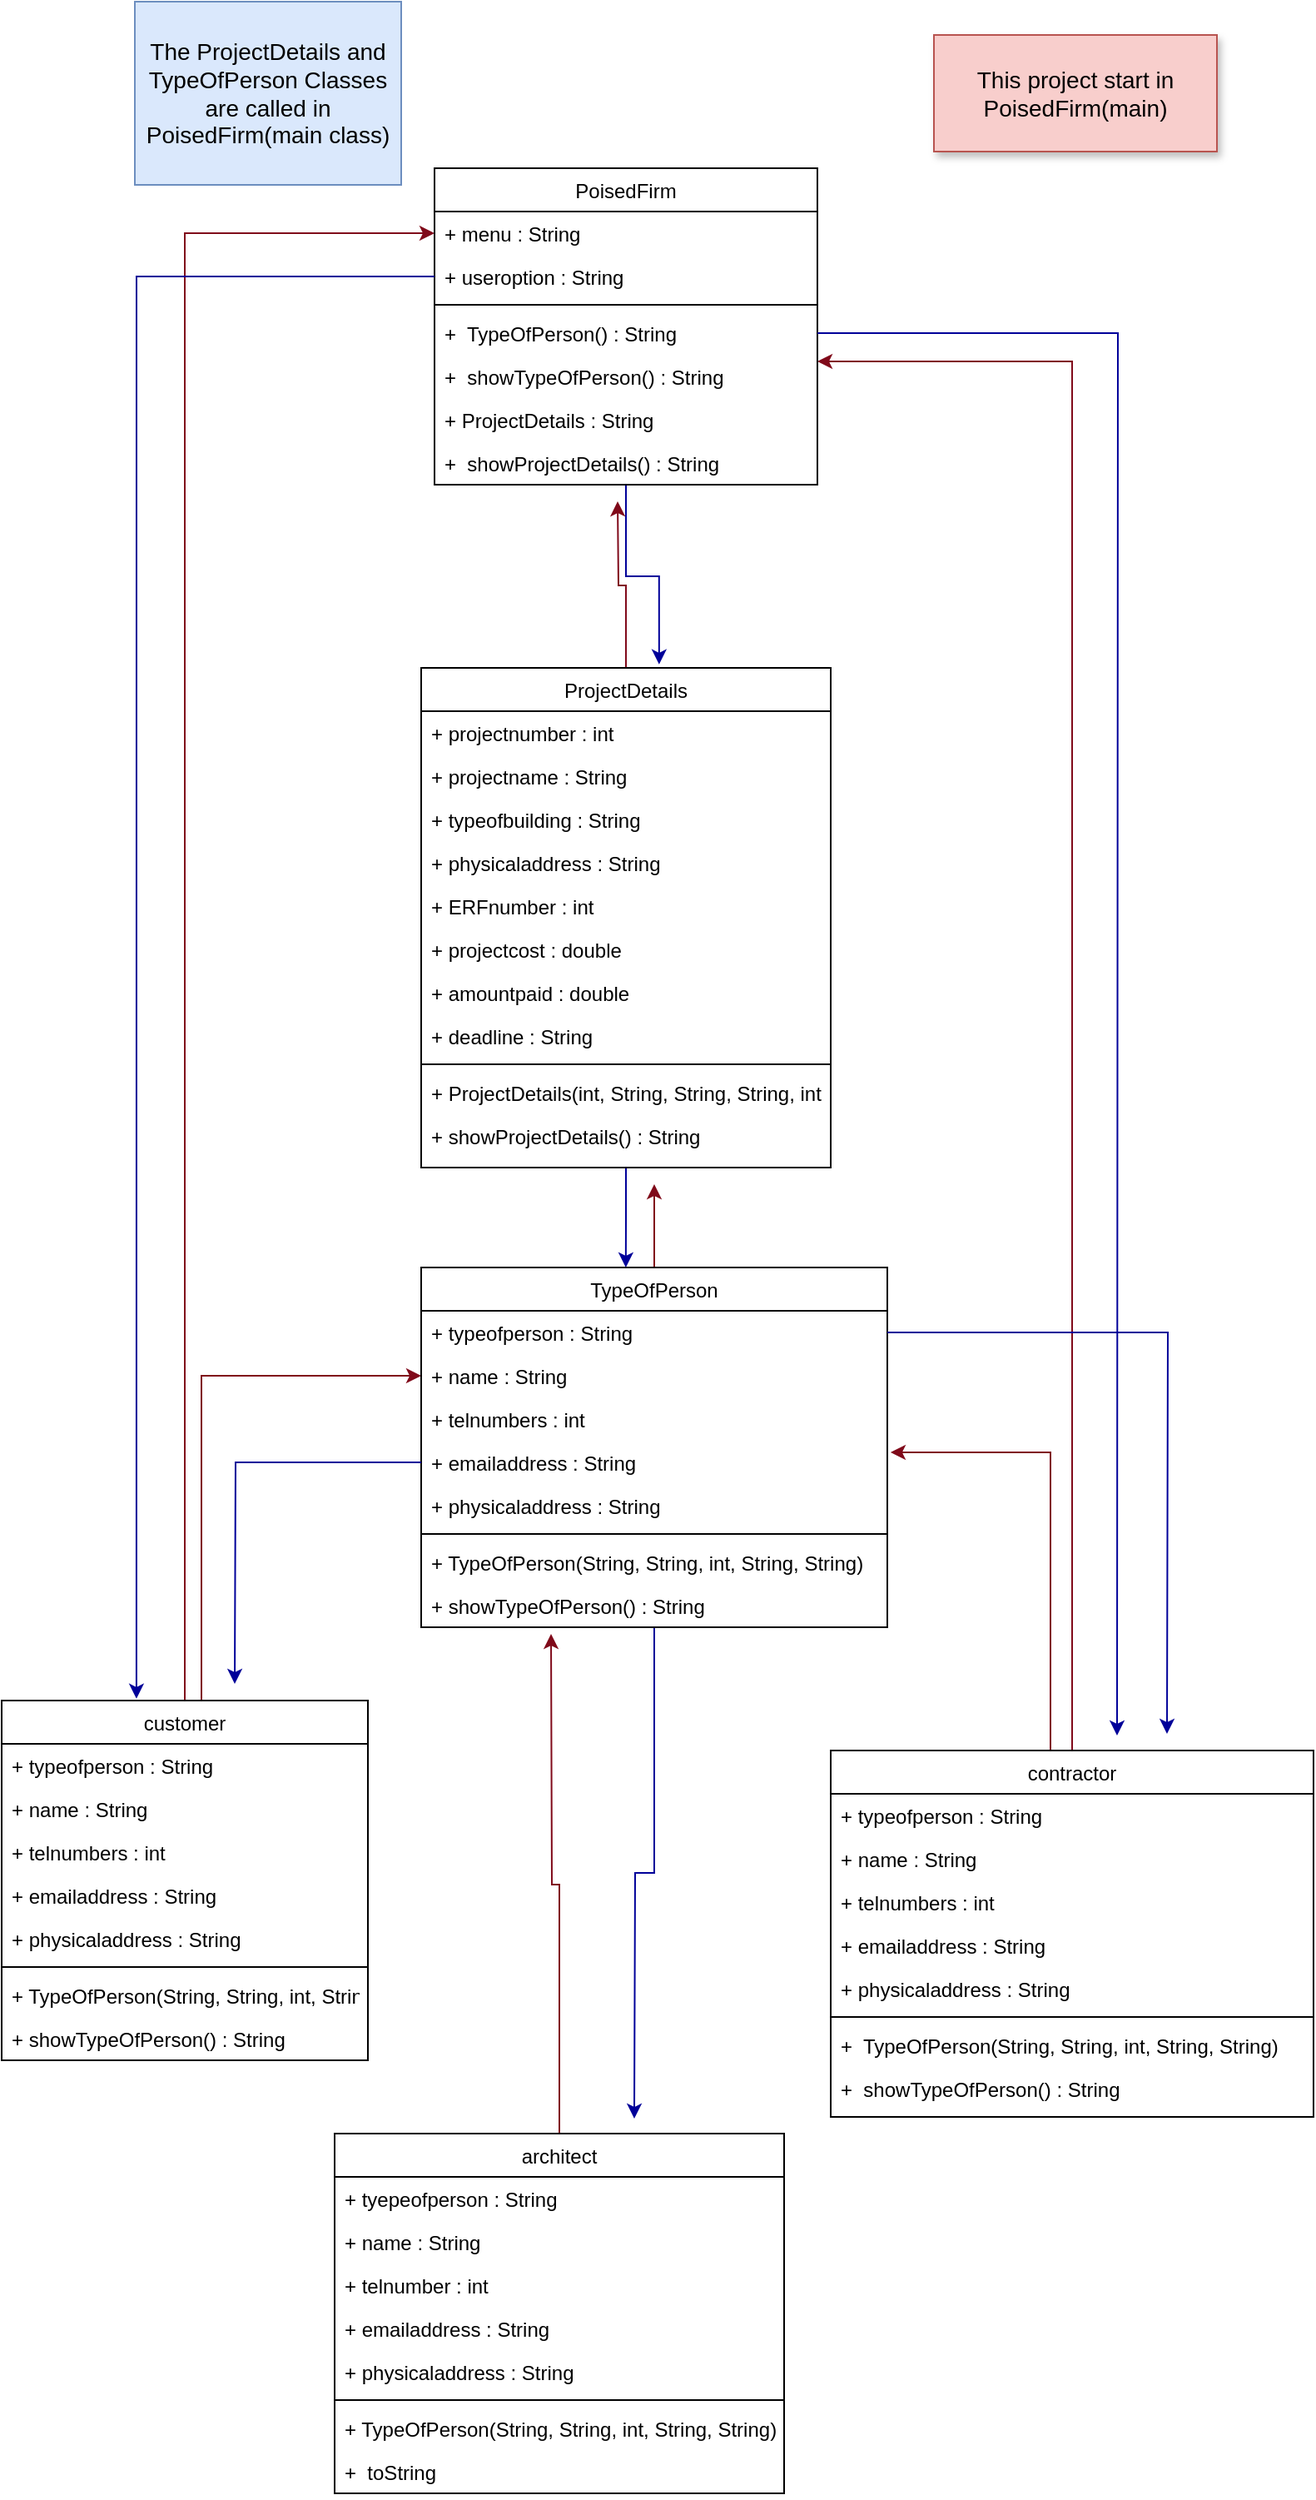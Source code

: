 <mxfile version="15.1.4" type="device"><diagram id="C5RBs43oDa-KdzZeNtuy" name="Page-1"><mxGraphModel dx="868" dy="2820" grid="1" gridSize="10" guides="1" tooltips="1" connect="1" arrows="1" fold="1" page="1" pageScale="1" pageWidth="827" pageHeight="1169" math="0" shadow="0"><root><mxCell id="WIyWlLk6GJQsqaUBKTNV-0"/><mxCell id="WIyWlLk6GJQsqaUBKTNV-1" parent="WIyWlLk6GJQsqaUBKTNV-0"/><mxCell id="G8eFqqBAsiqZUIziXCq9-68" style="edgeStyle=orthogonalEdgeStyle;rounded=0;orthogonalLoop=1;jettySize=auto;html=1;entryX=0;entryY=0.5;entryDx=0;entryDy=0;shadow=0;strokeColor=#800A1A;" edge="1" parent="WIyWlLk6GJQsqaUBKTNV-1" source="zkfFHV4jXpPFQw0GAbJ--17" target="G8eFqqBAsiqZUIziXCq9-51"><mxGeometry relative="1" as="geometry"><Array as="points"><mxPoint x="140" y="-1295"/></Array></mxGeometry></mxCell><mxCell id="G8eFqqBAsiqZUIziXCq9-77" style="edgeStyle=orthogonalEdgeStyle;rounded=0;orthogonalLoop=1;jettySize=auto;html=1;shadow=0;strokeColor=#800A1A;" edge="1" parent="WIyWlLk6GJQsqaUBKTNV-1" source="zkfFHV4jXpPFQw0GAbJ--17" target="G8eFqqBAsiqZUIziXCq9-15"><mxGeometry relative="1" as="geometry"/></mxCell><mxCell id="zkfFHV4jXpPFQw0GAbJ--17" value="customer" style="swimlane;fontStyle=0;align=center;verticalAlign=top;childLayout=stackLayout;horizontal=1;startSize=26;horizontalStack=0;resizeParent=1;resizeLast=0;collapsible=1;marginBottom=0;rounded=0;shadow=0;strokeWidth=1;" parent="WIyWlLk6GJQsqaUBKTNV-1" vertex="1"><mxGeometry x="20" y="-1100" width="220" height="216" as="geometry"><mxRectangle x="550" y="140" width="160" height="26" as="alternateBounds"/></mxGeometry></mxCell><mxCell id="zkfFHV4jXpPFQw0GAbJ--18" value="+ typeofperson : String" style="text;align=left;verticalAlign=top;spacingLeft=4;spacingRight=4;overflow=hidden;rotatable=0;points=[[0,0.5],[1,0.5]];portConstraint=eastwest;" parent="zkfFHV4jXpPFQw0GAbJ--17" vertex="1"><mxGeometry y="26" width="220" height="26" as="geometry"/></mxCell><mxCell id="zkfFHV4jXpPFQw0GAbJ--19" value="+ name : String" style="text;align=left;verticalAlign=top;spacingLeft=4;spacingRight=4;overflow=hidden;rotatable=0;points=[[0,0.5],[1,0.5]];portConstraint=eastwest;rounded=0;shadow=0;html=0;" parent="zkfFHV4jXpPFQw0GAbJ--17" vertex="1"><mxGeometry y="52" width="220" height="26" as="geometry"/></mxCell><mxCell id="zkfFHV4jXpPFQw0GAbJ--20" value="+ telnumbers : int" style="text;align=left;verticalAlign=top;spacingLeft=4;spacingRight=4;overflow=hidden;rotatable=0;points=[[0,0.5],[1,0.5]];portConstraint=eastwest;rounded=0;shadow=0;html=0;" parent="zkfFHV4jXpPFQw0GAbJ--17" vertex="1"><mxGeometry y="78" width="220" height="26" as="geometry"/></mxCell><mxCell id="zkfFHV4jXpPFQw0GAbJ--21" value="+ emailaddress : String" style="text;align=left;verticalAlign=top;spacingLeft=4;spacingRight=4;overflow=hidden;rotatable=0;points=[[0,0.5],[1,0.5]];portConstraint=eastwest;rounded=0;shadow=0;html=0;" parent="zkfFHV4jXpPFQw0GAbJ--17" vertex="1"><mxGeometry y="104" width="220" height="26" as="geometry"/></mxCell><mxCell id="G8eFqqBAsiqZUIziXCq9-9" value="+ physicaladdress : String" style="text;align=left;verticalAlign=top;spacingLeft=4;spacingRight=4;overflow=hidden;rotatable=0;points=[[0,0.5],[1,0.5]];portConstraint=eastwest;rounded=0;shadow=0;html=0;" vertex="1" parent="zkfFHV4jXpPFQw0GAbJ--17"><mxGeometry y="130" width="220" height="26" as="geometry"/></mxCell><mxCell id="zkfFHV4jXpPFQw0GAbJ--23" value="" style="line;html=1;strokeWidth=1;align=left;verticalAlign=middle;spacingTop=-1;spacingLeft=3;spacingRight=3;rotatable=0;labelPosition=right;points=[];portConstraint=eastwest;" parent="zkfFHV4jXpPFQw0GAbJ--17" vertex="1"><mxGeometry y="156" width="220" height="8" as="geometry"/></mxCell><mxCell id="GK4D0e7Klpijakake9I7-2" value="+ TypeOfPerson(String, String, int, String, String)" style="text;align=left;verticalAlign=top;spacingLeft=4;spacingRight=4;overflow=hidden;rotatable=0;points=[[0,0.5],[1,0.5]];portConstraint=eastwest;" parent="zkfFHV4jXpPFQw0GAbJ--17" vertex="1"><mxGeometry y="164" width="220" height="26" as="geometry"/></mxCell><mxCell id="zkfFHV4jXpPFQw0GAbJ--25" value="+ showTypeOfPerson() : String" style="text;align=left;verticalAlign=top;spacingLeft=4;spacingRight=4;overflow=hidden;rotatable=0;points=[[0,0.5],[1,0.5]];portConstraint=eastwest;" parent="zkfFHV4jXpPFQw0GAbJ--17" vertex="1"><mxGeometry y="190" width="220" height="26" as="geometry"/></mxCell><mxCell id="G8eFqqBAsiqZUIziXCq9-69" style="edgeStyle=orthogonalEdgeStyle;rounded=0;orthogonalLoop=1;jettySize=auto;html=1;shadow=0;strokeColor=#800A1A;" edge="1" parent="WIyWlLk6GJQsqaUBKTNV-1" source="GK4D0e7Klpijakake9I7-3"><mxGeometry relative="1" as="geometry"><mxPoint x="350" y="-1140" as="targetPoint"/></mxGeometry></mxCell><mxCell id="GK4D0e7Klpijakake9I7-3" value="architect" style="swimlane;fontStyle=0;align=center;verticalAlign=top;childLayout=stackLayout;horizontal=1;startSize=26;horizontalStack=0;resizeParent=1;resizeLast=0;collapsible=1;marginBottom=0;rounded=0;shadow=0;strokeWidth=1;" parent="WIyWlLk6GJQsqaUBKTNV-1" vertex="1"><mxGeometry x="220" y="-840" width="270" height="216" as="geometry"><mxRectangle x="550" y="140" width="160" height="26" as="alternateBounds"/></mxGeometry></mxCell><mxCell id="G8eFqqBAsiqZUIziXCq9-12" value="+ tyepeofperson : String" style="text;align=left;verticalAlign=top;spacingLeft=4;spacingRight=4;overflow=hidden;rotatable=0;points=[[0,0.5],[1,0.5]];portConstraint=eastwest;" vertex="1" parent="GK4D0e7Klpijakake9I7-3"><mxGeometry y="26" width="270" height="26" as="geometry"/></mxCell><mxCell id="GK4D0e7Klpijakake9I7-4" value="+ name : String" style="text;align=left;verticalAlign=top;spacingLeft=4;spacingRight=4;overflow=hidden;rotatable=0;points=[[0,0.5],[1,0.5]];portConstraint=eastwest;" parent="GK4D0e7Klpijakake9I7-3" vertex="1"><mxGeometry y="52" width="270" height="26" as="geometry"/></mxCell><mxCell id="GK4D0e7Klpijakake9I7-5" value="+ telnumber : int" style="text;align=left;verticalAlign=top;spacingLeft=4;spacingRight=4;overflow=hidden;rotatable=0;points=[[0,0.5],[1,0.5]];portConstraint=eastwest;rounded=0;shadow=0;html=0;" parent="GK4D0e7Klpijakake9I7-3" vertex="1"><mxGeometry y="78" width="270" height="26" as="geometry"/></mxCell><mxCell id="GK4D0e7Klpijakake9I7-6" value="+ emailaddress : String" style="text;align=left;verticalAlign=top;spacingLeft=4;spacingRight=4;overflow=hidden;rotatable=0;points=[[0,0.5],[1,0.5]];portConstraint=eastwest;rounded=0;shadow=0;html=0;" parent="GK4D0e7Klpijakake9I7-3" vertex="1"><mxGeometry y="104" width="270" height="26" as="geometry"/></mxCell><mxCell id="GK4D0e7Klpijakake9I7-7" value="+ physicaladdress : String" style="text;align=left;verticalAlign=top;spacingLeft=4;spacingRight=4;overflow=hidden;rotatable=0;points=[[0,0.5],[1,0.5]];portConstraint=eastwest;rounded=0;shadow=0;html=0;" parent="GK4D0e7Klpijakake9I7-3" vertex="1"><mxGeometry y="130" width="270" height="26" as="geometry"/></mxCell><mxCell id="GK4D0e7Klpijakake9I7-8" value="" style="line;html=1;strokeWidth=1;align=left;verticalAlign=middle;spacingTop=-1;spacingLeft=3;spacingRight=3;rotatable=0;labelPosition=right;points=[];portConstraint=eastwest;" parent="GK4D0e7Klpijakake9I7-3" vertex="1"><mxGeometry y="156" width="270" height="8" as="geometry"/></mxCell><mxCell id="GK4D0e7Klpijakake9I7-12" value="+ TypeOfPerson(String, String, int, String, String)" style="text;align=left;verticalAlign=top;spacingLeft=4;spacingRight=4;overflow=hidden;rotatable=0;points=[[0,0.5],[1,0.5]];portConstraint=eastwest;" parent="GK4D0e7Klpijakake9I7-3" vertex="1"><mxGeometry y="164" width="270" height="26" as="geometry"/></mxCell><mxCell id="GK4D0e7Klpijakake9I7-13" value="+  toString" style="text;align=left;verticalAlign=top;spacingLeft=4;spacingRight=4;overflow=hidden;rotatable=0;points=[[0,0.5],[1,0.5]];portConstraint=eastwest;" parent="GK4D0e7Klpijakake9I7-3" vertex="1"><mxGeometry y="190" width="270" height="26" as="geometry"/></mxCell><mxCell id="G8eFqqBAsiqZUIziXCq9-71" style="edgeStyle=orthogonalEdgeStyle;rounded=0;orthogonalLoop=1;jettySize=auto;html=1;entryX=1.007;entryY=0.269;entryDx=0;entryDy=0;entryPerimeter=0;shadow=0;strokeColor=#800A1A;" edge="1" parent="WIyWlLk6GJQsqaUBKTNV-1" source="GK4D0e7Klpijakake9I7-16" target="G8eFqqBAsiqZUIziXCq9-53"><mxGeometry relative="1" as="geometry"><Array as="points"><mxPoint x="650" y="-1249"/></Array></mxGeometry></mxCell><mxCell id="G8eFqqBAsiqZUIziXCq9-81" style="edgeStyle=orthogonalEdgeStyle;rounded=0;orthogonalLoop=1;jettySize=auto;html=1;entryX=1;entryY=0.154;entryDx=0;entryDy=0;entryPerimeter=0;shadow=0;strokeColor=#800A1A;" edge="1" parent="WIyWlLk6GJQsqaUBKTNV-1" source="GK4D0e7Klpijakake9I7-16" target="G8eFqqBAsiqZUIziXCq9-22"><mxGeometry relative="1" as="geometry"/></mxCell><mxCell id="GK4D0e7Klpijakake9I7-16" value="contractor" style="swimlane;fontStyle=0;align=center;verticalAlign=top;childLayout=stackLayout;horizontal=1;startSize=26;horizontalStack=0;resizeParent=1;resizeLast=0;collapsible=1;marginBottom=0;rounded=0;shadow=0;strokeWidth=1;" parent="WIyWlLk6GJQsqaUBKTNV-1" vertex="1"><mxGeometry x="518" y="-1070" width="290" height="220" as="geometry"><mxRectangle x="550" y="140" width="160" height="26" as="alternateBounds"/></mxGeometry></mxCell><mxCell id="GK4D0e7Klpijakake9I7-17" value="+ typeofperson : String" style="text;align=left;verticalAlign=top;spacingLeft=4;spacingRight=4;overflow=hidden;rotatable=0;points=[[0,0.5],[1,0.5]];portConstraint=eastwest;" parent="GK4D0e7Klpijakake9I7-16" vertex="1"><mxGeometry y="26" width="290" height="26" as="geometry"/></mxCell><mxCell id="G8eFqqBAsiqZUIziXCq9-0" value="+ name : String" style="text;align=left;verticalAlign=top;spacingLeft=4;spacingRight=4;overflow=hidden;rotatable=0;points=[[0,0.5],[1,0.5]];portConstraint=eastwest;rounded=0;shadow=0;html=0;" vertex="1" parent="GK4D0e7Klpijakake9I7-16"><mxGeometry y="52" width="290" height="26" as="geometry"/></mxCell><mxCell id="GK4D0e7Klpijakake9I7-18" value="+ telnumbers : int" style="text;align=left;verticalAlign=top;spacingLeft=4;spacingRight=4;overflow=hidden;rotatable=0;points=[[0,0.5],[1,0.5]];portConstraint=eastwest;rounded=0;shadow=0;html=0;" parent="GK4D0e7Klpijakake9I7-16" vertex="1"><mxGeometry y="78" width="290" height="26" as="geometry"/></mxCell><mxCell id="G8eFqqBAsiqZUIziXCq9-1" value="+ emailaddress : String" style="text;align=left;verticalAlign=top;spacingLeft=4;spacingRight=4;overflow=hidden;rotatable=0;points=[[0,0.5],[1,0.5]];portConstraint=eastwest;rounded=0;shadow=0;html=0;" vertex="1" parent="GK4D0e7Klpijakake9I7-16"><mxGeometry y="104" width="290" height="26" as="geometry"/></mxCell><mxCell id="GK4D0e7Klpijakake9I7-19" value="+ physicaladdress : String" style="text;align=left;verticalAlign=top;spacingLeft=4;spacingRight=4;overflow=hidden;rotatable=0;points=[[0,0.5],[1,0.5]];portConstraint=eastwest;rounded=0;shadow=0;html=0;" parent="GK4D0e7Klpijakake9I7-16" vertex="1"><mxGeometry y="130" width="290" height="26" as="geometry"/></mxCell><mxCell id="GK4D0e7Klpijakake9I7-21" value="" style="line;html=1;strokeWidth=1;align=left;verticalAlign=middle;spacingTop=-1;spacingLeft=3;spacingRight=3;rotatable=0;labelPosition=right;points=[];portConstraint=eastwest;" parent="GK4D0e7Klpijakake9I7-16" vertex="1"><mxGeometry y="156" width="290" height="8" as="geometry"/></mxCell><mxCell id="GK4D0e7Klpijakake9I7-32" value="+  TypeOfPerson(String, String, int, String, String)" style="text;align=left;verticalAlign=top;spacingLeft=4;spacingRight=4;overflow=hidden;rotatable=0;points=[[0,0.5],[1,0.5]];portConstraint=eastwest;" parent="GK4D0e7Klpijakake9I7-16" vertex="1"><mxGeometry y="164" width="290" height="26" as="geometry"/></mxCell><mxCell id="GK4D0e7Klpijakake9I7-33" value="+  showTypeOfPerson() : String" style="text;align=left;verticalAlign=top;spacingLeft=4;spacingRight=4;overflow=hidden;rotatable=0;points=[[0,0.5],[1,0.5]];portConstraint=eastwest;" parent="GK4D0e7Klpijakake9I7-16" vertex="1"><mxGeometry y="190" width="290" height="20" as="geometry"/></mxCell><mxCell id="G8eFqqBAsiqZUIziXCq9-59" style="edgeStyle=orthogonalEdgeStyle;rounded=0;orthogonalLoop=1;jettySize=auto;html=1;shadow=0;strokeColor=#800A1A;" edge="1" parent="WIyWlLk6GJQsqaUBKTNV-1" source="GK4D0e7Klpijakake9I7-34"><mxGeometry relative="1" as="geometry"><mxPoint x="390" y="-1820" as="targetPoint"/></mxGeometry></mxCell><mxCell id="G8eFqqBAsiqZUIziXCq9-62" style="edgeStyle=orthogonalEdgeStyle;rounded=0;orthogonalLoop=1;jettySize=auto;html=1;entryX=0.439;entryY=0;entryDx=0;entryDy=0;entryPerimeter=0;shadow=0;strokeColor=#000099;" edge="1" parent="WIyWlLk6GJQsqaUBKTNV-1" source="GK4D0e7Klpijakake9I7-34" target="G8eFqqBAsiqZUIziXCq9-49"><mxGeometry relative="1" as="geometry"/></mxCell><mxCell id="GK4D0e7Klpijakake9I7-34" value="ProjectDetails" style="swimlane;fontStyle=0;align=center;verticalAlign=top;childLayout=stackLayout;horizontal=1;startSize=26;horizontalStack=0;resizeParent=1;resizeLast=0;collapsible=1;marginBottom=0;rounded=0;shadow=0;strokeWidth=1;" parent="WIyWlLk6GJQsqaUBKTNV-1" vertex="1"><mxGeometry x="272" y="-1720" width="246" height="300" as="geometry"><mxRectangle x="550" y="140" width="160" height="26" as="alternateBounds"/></mxGeometry></mxCell><mxCell id="GK4D0e7Klpijakake9I7-35" value="+ projectnumber : int" style="text;align=left;verticalAlign=top;spacingLeft=4;spacingRight=4;overflow=hidden;rotatable=0;points=[[0,0.5],[1,0.5]];portConstraint=eastwest;" parent="GK4D0e7Klpijakake9I7-34" vertex="1"><mxGeometry y="26" width="246" height="26" as="geometry"/></mxCell><mxCell id="GK4D0e7Klpijakake9I7-36" value="+ projectname : String" style="text;align=left;verticalAlign=top;spacingLeft=4;spacingRight=4;overflow=hidden;rotatable=0;points=[[0,0.5],[1,0.5]];portConstraint=eastwest;rounded=0;shadow=0;html=0;" parent="GK4D0e7Klpijakake9I7-34" vertex="1"><mxGeometry y="52" width="246" height="26" as="geometry"/></mxCell><mxCell id="GK4D0e7Klpijakake9I7-37" value="+ typeofbuilding : String" style="text;align=left;verticalAlign=top;spacingLeft=4;spacingRight=4;overflow=hidden;rotatable=0;points=[[0,0.5],[1,0.5]];portConstraint=eastwest;rounded=0;shadow=0;html=0;" parent="GK4D0e7Klpijakake9I7-34" vertex="1"><mxGeometry y="78" width="246" height="26" as="geometry"/></mxCell><mxCell id="GK4D0e7Klpijakake9I7-38" value="+ physicaladdress : String" style="text;align=left;verticalAlign=top;spacingLeft=4;spacingRight=4;overflow=hidden;rotatable=0;points=[[0,0.5],[1,0.5]];portConstraint=eastwest;rounded=0;shadow=0;html=0;" parent="GK4D0e7Klpijakake9I7-34" vertex="1"><mxGeometry y="104" width="246" height="26" as="geometry"/></mxCell><mxCell id="GK4D0e7Klpijakake9I7-50" value="+ ERFnumber : int" style="text;align=left;verticalAlign=top;spacingLeft=4;spacingRight=4;overflow=hidden;rotatable=0;points=[[0,0.5],[1,0.5]];portConstraint=eastwest;rounded=0;shadow=0;html=0;" parent="GK4D0e7Klpijakake9I7-34" vertex="1"><mxGeometry y="130" width="246" height="26" as="geometry"/></mxCell><mxCell id="GK4D0e7Klpijakake9I7-51" value="+ projectcost : double" style="text;align=left;verticalAlign=top;spacingLeft=4;spacingRight=4;overflow=hidden;rotatable=0;points=[[0,0.5],[1,0.5]];portConstraint=eastwest;rounded=0;shadow=0;html=0;" parent="GK4D0e7Klpijakake9I7-34" vertex="1"><mxGeometry y="156" width="246" height="26" as="geometry"/></mxCell><mxCell id="GK4D0e7Klpijakake9I7-52" value="+ amountpaid : double" style="text;align=left;verticalAlign=top;spacingLeft=4;spacingRight=4;overflow=hidden;rotatable=0;points=[[0,0.5],[1,0.5]];portConstraint=eastwest;rounded=0;shadow=0;html=0;" parent="GK4D0e7Klpijakake9I7-34" vertex="1"><mxGeometry y="182" width="246" height="26" as="geometry"/></mxCell><mxCell id="GK4D0e7Klpijakake9I7-53" value="+ deadline : String" style="text;align=left;verticalAlign=top;spacingLeft=4;spacingRight=4;overflow=hidden;rotatable=0;points=[[0,0.5],[1,0.5]];portConstraint=eastwest;rounded=0;shadow=0;html=0;" parent="GK4D0e7Klpijakake9I7-34" vertex="1"><mxGeometry y="208" width="246" height="26" as="geometry"/></mxCell><mxCell id="GK4D0e7Klpijakake9I7-39" value="" style="line;html=1;strokeWidth=1;align=left;verticalAlign=middle;spacingTop=-1;spacingLeft=3;spacingRight=3;rotatable=0;labelPosition=right;points=[];portConstraint=eastwest;" parent="GK4D0e7Klpijakake9I7-34" vertex="1"><mxGeometry y="234" width="246" height="8" as="geometry"/></mxCell><mxCell id="GK4D0e7Klpijakake9I7-48" value="+ ProjectDetails(int, String, String, String, int, double, double, String)" style="text;align=left;verticalAlign=top;spacingLeft=4;spacingRight=4;overflow=hidden;rotatable=0;points=[[0,0.5],[1,0.5]];portConstraint=eastwest;" parent="GK4D0e7Klpijakake9I7-34" vertex="1"><mxGeometry y="242" width="246" height="26" as="geometry"/></mxCell><mxCell id="GK4D0e7Klpijakake9I7-55" value="+ showProjectDetails() : String" style="text;align=left;verticalAlign=top;spacingLeft=4;spacingRight=4;overflow=hidden;rotatable=0;points=[[0,0.5],[1,0.5]];portConstraint=eastwest;" parent="GK4D0e7Klpijakake9I7-34" vertex="1"><mxGeometry y="268" width="246" height="26" as="geometry"/></mxCell><mxCell id="G8eFqqBAsiqZUIziXCq9-61" style="edgeStyle=orthogonalEdgeStyle;rounded=0;orthogonalLoop=1;jettySize=auto;html=1;entryX=0.581;entryY=-0.007;entryDx=0;entryDy=0;entryPerimeter=0;shadow=0;strokeColor=#000099;" edge="1" parent="WIyWlLk6GJQsqaUBKTNV-1" source="G8eFqqBAsiqZUIziXCq9-14" target="GK4D0e7Klpijakake9I7-34"><mxGeometry relative="1" as="geometry"/></mxCell><mxCell id="G8eFqqBAsiqZUIziXCq9-14" value="PoisedFirm" style="swimlane;fontStyle=0;align=center;verticalAlign=top;childLayout=stackLayout;horizontal=1;startSize=26;horizontalStack=0;resizeParent=1;resizeLast=0;collapsible=1;marginBottom=0;rounded=0;shadow=0;strokeWidth=1;" vertex="1" parent="WIyWlLk6GJQsqaUBKTNV-1"><mxGeometry x="280" y="-2020" width="230" height="190" as="geometry"><mxRectangle x="550" y="140" width="160" height="26" as="alternateBounds"/></mxGeometry></mxCell><mxCell id="G8eFqqBAsiqZUIziXCq9-15" value="+ menu : String" style="text;align=left;verticalAlign=top;spacingLeft=4;spacingRight=4;overflow=hidden;rotatable=0;points=[[0,0.5],[1,0.5]];portConstraint=eastwest;" vertex="1" parent="G8eFqqBAsiqZUIziXCq9-14"><mxGeometry y="26" width="230" height="26" as="geometry"/></mxCell><mxCell id="G8eFqqBAsiqZUIziXCq9-16" value="+ useroption : String" style="text;align=left;verticalAlign=top;spacingLeft=4;spacingRight=4;overflow=hidden;rotatable=0;points=[[0,0.5],[1,0.5]];portConstraint=eastwest;rounded=0;shadow=0;html=0;" vertex="1" parent="G8eFqqBAsiqZUIziXCq9-14"><mxGeometry y="52" width="230" height="26" as="geometry"/></mxCell><mxCell id="G8eFqqBAsiqZUIziXCq9-20" value="" style="line;html=1;strokeWidth=1;align=left;verticalAlign=middle;spacingTop=-1;spacingLeft=3;spacingRight=3;rotatable=0;labelPosition=right;points=[];portConstraint=eastwest;" vertex="1" parent="G8eFqqBAsiqZUIziXCq9-14"><mxGeometry y="78" width="230" height="8" as="geometry"/></mxCell><mxCell id="G8eFqqBAsiqZUIziXCq9-21" value="+  TypeOfPerson() : String" style="text;align=left;verticalAlign=top;spacingLeft=4;spacingRight=4;overflow=hidden;rotatable=0;points=[[0,0.5],[1,0.5]];portConstraint=eastwest;" vertex="1" parent="G8eFqqBAsiqZUIziXCq9-14"><mxGeometry y="86" width="230" height="26" as="geometry"/></mxCell><mxCell id="G8eFqqBAsiqZUIziXCq9-22" value="+  showTypeOfPerson() : String" style="text;align=left;verticalAlign=top;spacingLeft=4;spacingRight=4;overflow=hidden;rotatable=0;points=[[0,0.5],[1,0.5]];portConstraint=eastwest;" vertex="1" parent="G8eFqqBAsiqZUIziXCq9-14"><mxGeometry y="112" width="230" height="26" as="geometry"/></mxCell><mxCell id="G8eFqqBAsiqZUIziXCq9-24" value="+ ProjectDetails : String" style="text;align=left;verticalAlign=top;spacingLeft=4;spacingRight=4;overflow=hidden;rotatable=0;points=[[0,0.5],[1,0.5]];portConstraint=eastwest;" vertex="1" parent="G8eFqqBAsiqZUIziXCq9-14"><mxGeometry y="138" width="230" height="26" as="geometry"/></mxCell><mxCell id="G8eFqqBAsiqZUIziXCq9-25" value="+  showProjectDetails() : String" style="text;align=left;verticalAlign=top;spacingLeft=4;spacingRight=4;overflow=hidden;rotatable=0;points=[[0,0.5],[1,0.5]];portConstraint=eastwest;" vertex="1" parent="G8eFqqBAsiqZUIziXCq9-14"><mxGeometry y="164" width="230" height="26" as="geometry"/></mxCell><mxCell id="G8eFqqBAsiqZUIziXCq9-64" style="edgeStyle=orthogonalEdgeStyle;rounded=0;orthogonalLoop=1;jettySize=auto;html=1;shadow=0;strokeColor=#800A1A;" edge="1" parent="WIyWlLk6GJQsqaUBKTNV-1" source="G8eFqqBAsiqZUIziXCq9-49"><mxGeometry relative="1" as="geometry"><mxPoint x="412" y="-1410" as="targetPoint"/></mxGeometry></mxCell><mxCell id="G8eFqqBAsiqZUIziXCq9-70" style="edgeStyle=orthogonalEdgeStyle;rounded=0;orthogonalLoop=1;jettySize=auto;html=1;shadow=0;strokeColor=#000099;" edge="1" parent="WIyWlLk6GJQsqaUBKTNV-1" source="G8eFqqBAsiqZUIziXCq9-49"><mxGeometry relative="1" as="geometry"><mxPoint x="400" y="-849" as="targetPoint"/></mxGeometry></mxCell><mxCell id="G8eFqqBAsiqZUIziXCq9-49" value="TypeOfPerson" style="swimlane;fontStyle=0;align=center;verticalAlign=top;childLayout=stackLayout;horizontal=1;startSize=26;horizontalStack=0;resizeParent=1;resizeLast=0;collapsible=1;marginBottom=0;rounded=0;shadow=0;strokeWidth=1;" vertex="1" parent="WIyWlLk6GJQsqaUBKTNV-1"><mxGeometry x="272" y="-1360" width="280" height="216" as="geometry"><mxRectangle x="550" y="140" width="160" height="26" as="alternateBounds"/></mxGeometry></mxCell><mxCell id="G8eFqqBAsiqZUIziXCq9-50" value="+ typeofperson : String" style="text;align=left;verticalAlign=top;spacingLeft=4;spacingRight=4;overflow=hidden;rotatable=0;points=[[0,0.5],[1,0.5]];portConstraint=eastwest;" vertex="1" parent="G8eFqqBAsiqZUIziXCq9-49"><mxGeometry y="26" width="280" height="26" as="geometry"/></mxCell><mxCell id="G8eFqqBAsiqZUIziXCq9-51" value="+ name : String" style="text;align=left;verticalAlign=top;spacingLeft=4;spacingRight=4;overflow=hidden;rotatable=0;points=[[0,0.5],[1,0.5]];portConstraint=eastwest;rounded=0;shadow=0;html=0;" vertex="1" parent="G8eFqqBAsiqZUIziXCq9-49"><mxGeometry y="52" width="280" height="26" as="geometry"/></mxCell><mxCell id="G8eFqqBAsiqZUIziXCq9-52" value="+ telnumbers : int" style="text;align=left;verticalAlign=top;spacingLeft=4;spacingRight=4;overflow=hidden;rotatable=0;points=[[0,0.5],[1,0.5]];portConstraint=eastwest;rounded=0;shadow=0;html=0;" vertex="1" parent="G8eFqqBAsiqZUIziXCq9-49"><mxGeometry y="78" width="280" height="26" as="geometry"/></mxCell><mxCell id="G8eFqqBAsiqZUIziXCq9-53" value="+ emailaddress : String" style="text;align=left;verticalAlign=top;spacingLeft=4;spacingRight=4;overflow=hidden;rotatable=0;points=[[0,0.5],[1,0.5]];portConstraint=eastwest;rounded=0;shadow=0;html=0;" vertex="1" parent="G8eFqqBAsiqZUIziXCq9-49"><mxGeometry y="104" width="280" height="26" as="geometry"/></mxCell><mxCell id="G8eFqqBAsiqZUIziXCq9-54" value="+ physicaladdress : String" style="text;align=left;verticalAlign=top;spacingLeft=4;spacingRight=4;overflow=hidden;rotatable=0;points=[[0,0.5],[1,0.5]];portConstraint=eastwest;rounded=0;shadow=0;html=0;" vertex="1" parent="G8eFqqBAsiqZUIziXCq9-49"><mxGeometry y="130" width="280" height="26" as="geometry"/></mxCell><mxCell id="G8eFqqBAsiqZUIziXCq9-55" value="" style="line;html=1;strokeWidth=1;align=left;verticalAlign=middle;spacingTop=-1;spacingLeft=3;spacingRight=3;rotatable=0;labelPosition=right;points=[];portConstraint=eastwest;" vertex="1" parent="G8eFqqBAsiqZUIziXCq9-49"><mxGeometry y="156" width="280" height="8" as="geometry"/></mxCell><mxCell id="G8eFqqBAsiqZUIziXCq9-56" value="+ TypeOfPerson(String, String, int, String, String)" style="text;align=left;verticalAlign=top;spacingLeft=4;spacingRight=4;overflow=hidden;rotatable=0;points=[[0,0.5],[1,0.5]];portConstraint=eastwest;" vertex="1" parent="G8eFqqBAsiqZUIziXCq9-49"><mxGeometry y="164" width="280" height="26" as="geometry"/></mxCell><mxCell id="G8eFqqBAsiqZUIziXCq9-57" value="+ showTypeOfPerson() : String" style="text;align=left;verticalAlign=top;spacingLeft=4;spacingRight=4;overflow=hidden;rotatable=0;points=[[0,0.5],[1,0.5]];portConstraint=eastwest;" vertex="1" parent="G8eFqqBAsiqZUIziXCq9-49"><mxGeometry y="190" width="280" height="26" as="geometry"/></mxCell><mxCell id="G8eFqqBAsiqZUIziXCq9-67" style="edgeStyle=orthogonalEdgeStyle;rounded=0;orthogonalLoop=1;jettySize=auto;html=1;shadow=0;strokeColor=#000099;" edge="1" parent="WIyWlLk6GJQsqaUBKTNV-1" source="G8eFqqBAsiqZUIziXCq9-53"><mxGeometry relative="1" as="geometry"><mxPoint x="160" y="-1110" as="targetPoint"/></mxGeometry></mxCell><mxCell id="G8eFqqBAsiqZUIziXCq9-72" style="edgeStyle=orthogonalEdgeStyle;rounded=0;orthogonalLoop=1;jettySize=auto;html=1;shadow=0;strokeColor=#000099;" edge="1" parent="WIyWlLk6GJQsqaUBKTNV-1" source="G8eFqqBAsiqZUIziXCq9-50"><mxGeometry relative="1" as="geometry"><mxPoint x="720" y="-1080" as="targetPoint"/></mxGeometry></mxCell><mxCell id="G8eFqqBAsiqZUIziXCq9-73" value="&lt;p&gt;&lt;font style=&quot;font-size: 14px&quot;&gt;This project start in PoisedFirm(main)&lt;/font&gt;&lt;/p&gt;" style="text;html=1;strokeColor=#b85450;fillColor=#f8cecc;align=center;verticalAlign=middle;whiteSpace=wrap;rounded=0;shadow=1;" vertex="1" parent="WIyWlLk6GJQsqaUBKTNV-1"><mxGeometry x="580" y="-2100" width="170" height="70" as="geometry"/></mxCell><mxCell id="G8eFqqBAsiqZUIziXCq9-75" style="edgeStyle=orthogonalEdgeStyle;rounded=0;orthogonalLoop=1;jettySize=auto;html=1;entryX=0.368;entryY=-0.005;entryDx=0;entryDy=0;entryPerimeter=0;shadow=0;strokeColor=#000099;" edge="1" parent="WIyWlLk6GJQsqaUBKTNV-1" source="G8eFqqBAsiqZUIziXCq9-16" target="zkfFHV4jXpPFQw0GAbJ--17"><mxGeometry relative="1" as="geometry"/></mxCell><mxCell id="G8eFqqBAsiqZUIziXCq9-78" style="edgeStyle=orthogonalEdgeStyle;rounded=0;orthogonalLoop=1;jettySize=auto;html=1;shadow=0;strokeColor=#000099;" edge="1" parent="WIyWlLk6GJQsqaUBKTNV-1" source="G8eFqqBAsiqZUIziXCq9-21"><mxGeometry relative="1" as="geometry"><mxPoint x="690" y="-1079" as="targetPoint"/></mxGeometry></mxCell><mxCell id="G8eFqqBAsiqZUIziXCq9-82" value="&lt;font style=&quot;font-size: 14px&quot;&gt;The ProjectDetails and TypeOfPerson Classes are called in PoisedFirm(main class)&lt;/font&gt;" style="text;html=1;strokeColor=#6c8ebf;fillColor=#dae8fc;align=center;verticalAlign=middle;whiteSpace=wrap;rounded=0;shadow=0;" vertex="1" parent="WIyWlLk6GJQsqaUBKTNV-1"><mxGeometry x="100" y="-2120" width="160" height="110" as="geometry"/></mxCell></root></mxGraphModel></diagram></mxfile>